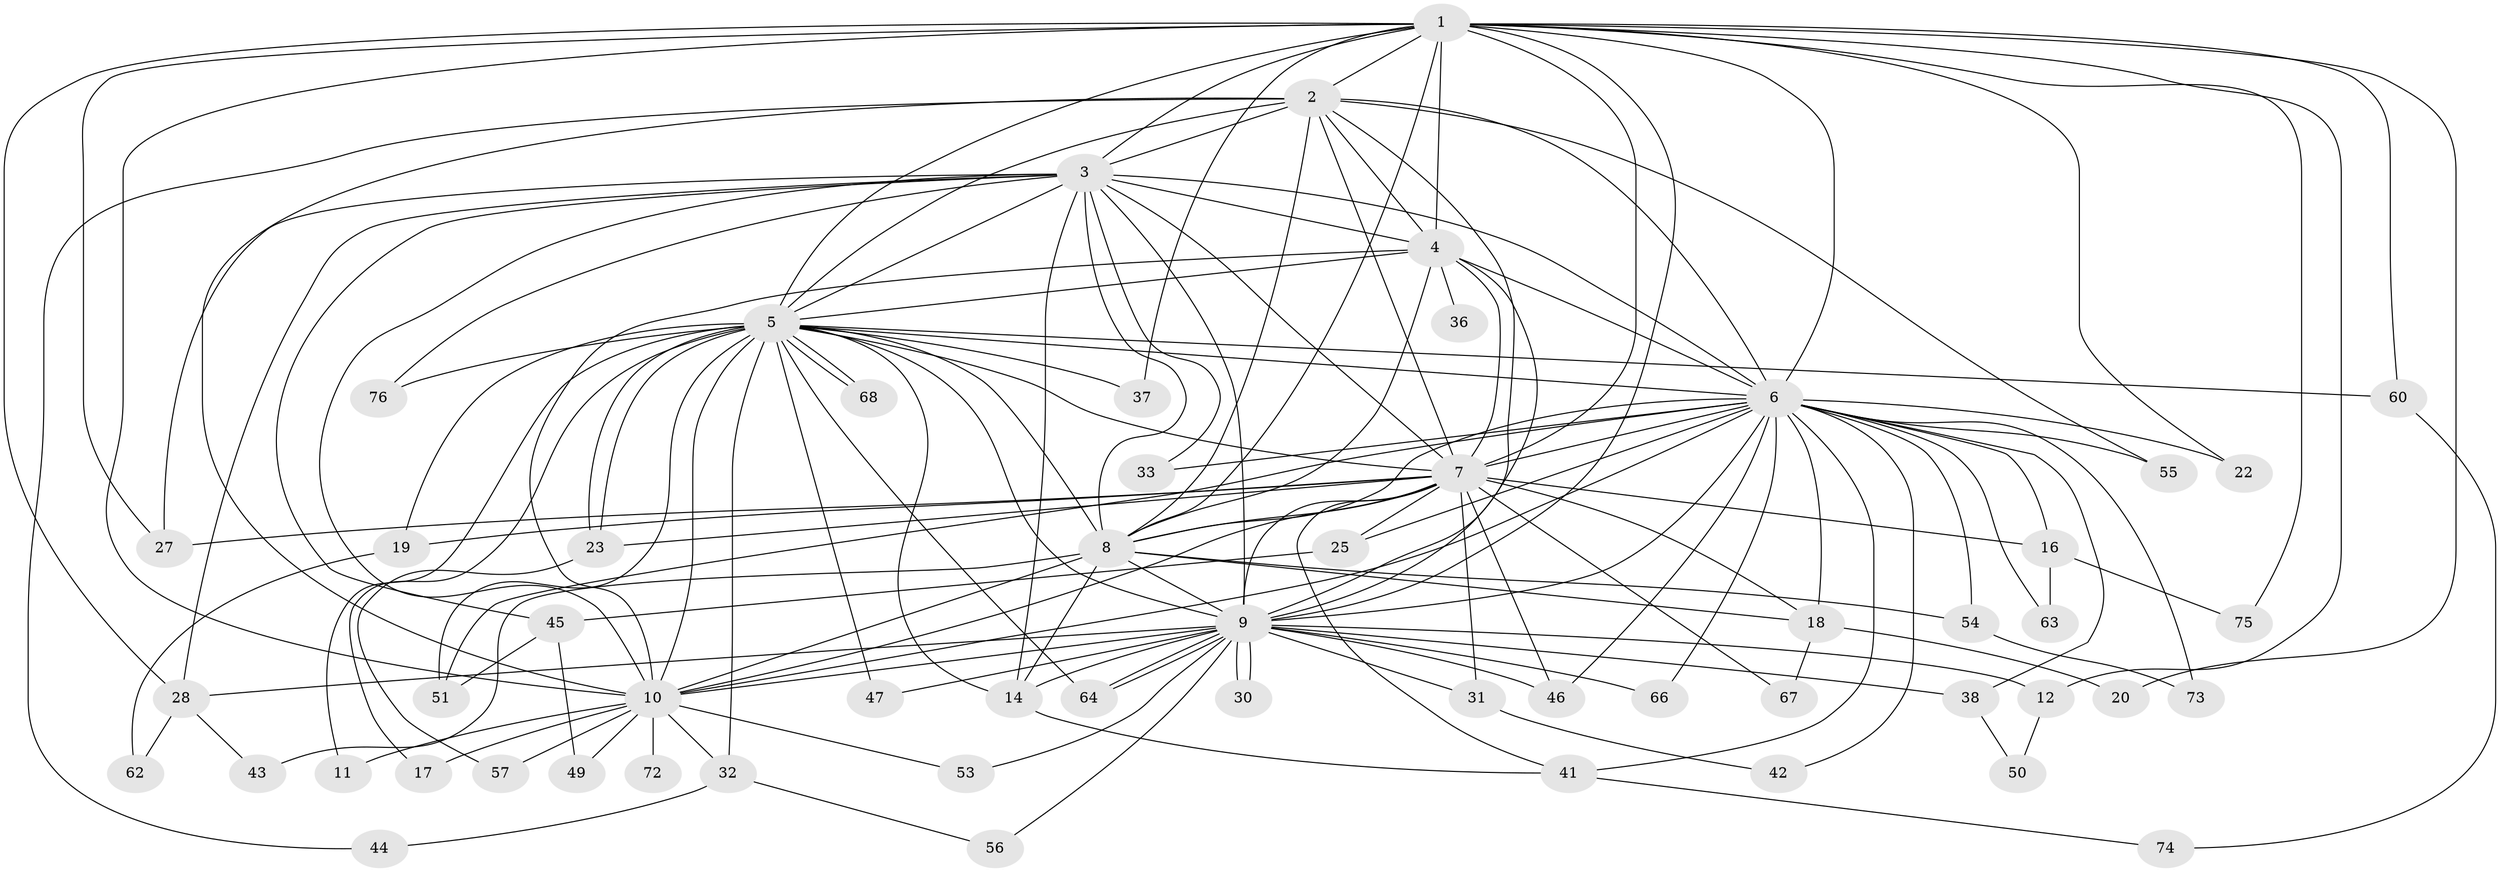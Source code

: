 // original degree distribution, {19: 0.02564102564102564, 12: 0.01282051282051282, 14: 0.02564102564102564, 11: 0.02564102564102564, 25: 0.01282051282051282, 21: 0.01282051282051282, 24: 0.01282051282051282, 18: 0.01282051282051282, 2: 0.5256410256410257, 3: 0.21794871794871795, 5: 0.0641025641025641, 4: 0.05128205128205128}
// Generated by graph-tools (version 1.1) at 2025/11/02/27/25 16:11:03]
// undirected, 57 vertices, 147 edges
graph export_dot {
graph [start="1"]
  node [color=gray90,style=filled];
  1 [super="+15"];
  2 [super="+40"];
  3 [super="+21"];
  4 [super="+29"];
  5 [super="+34"];
  6 [super="+13"];
  7 [super="+26"];
  8 [super="+77"];
  9 [super="+61"];
  10 [super="+24"];
  11;
  12;
  14 [super="+70"];
  16 [super="+59"];
  17;
  18 [super="+35"];
  19;
  20;
  22;
  23 [super="+39"];
  25;
  27 [super="+58"];
  28 [super="+78"];
  30;
  31;
  32 [super="+52"];
  33;
  36;
  37;
  38;
  41 [super="+48"];
  42;
  43;
  44;
  45;
  46 [super="+69"];
  47;
  49;
  50;
  51 [super="+71"];
  53;
  54;
  55;
  56;
  57;
  60;
  62;
  63;
  64 [super="+65"];
  66;
  67;
  68;
  72;
  73;
  74;
  75;
  76;
  1 -- 2;
  1 -- 3;
  1 -- 4;
  1 -- 5 [weight=2];
  1 -- 6;
  1 -- 7 [weight=2];
  1 -- 8;
  1 -- 9;
  1 -- 10;
  1 -- 12;
  1 -- 20;
  1 -- 22;
  1 -- 28;
  1 -- 37;
  1 -- 60;
  1 -- 75;
  1 -- 27;
  2 -- 3;
  2 -- 4;
  2 -- 5;
  2 -- 6;
  2 -- 7;
  2 -- 8;
  2 -- 9;
  2 -- 10 [weight=2];
  2 -- 44;
  2 -- 55;
  3 -- 4 [weight=2];
  3 -- 5;
  3 -- 6;
  3 -- 7;
  3 -- 8 [weight=2];
  3 -- 9;
  3 -- 10;
  3 -- 33;
  3 -- 76;
  3 -- 27;
  3 -- 45;
  3 -- 14;
  3 -- 28;
  4 -- 5;
  4 -- 6;
  4 -- 7;
  4 -- 8;
  4 -- 9;
  4 -- 10;
  4 -- 36 [weight=2];
  5 -- 6 [weight=2];
  5 -- 7;
  5 -- 8;
  5 -- 9;
  5 -- 10 [weight=2];
  5 -- 11;
  5 -- 14;
  5 -- 17;
  5 -- 19;
  5 -- 23;
  5 -- 23;
  5 -- 32;
  5 -- 37;
  5 -- 68;
  5 -- 68;
  5 -- 76;
  5 -- 60;
  5 -- 47;
  5 -- 64;
  5 -- 51;
  6 -- 7 [weight=2];
  6 -- 8;
  6 -- 9 [weight=2];
  6 -- 10;
  6 -- 16 [weight=2];
  6 -- 33;
  6 -- 38;
  6 -- 41;
  6 -- 51;
  6 -- 66;
  6 -- 73;
  6 -- 42;
  6 -- 18;
  6 -- 22;
  6 -- 55;
  6 -- 54;
  6 -- 25;
  6 -- 63;
  6 -- 46;
  7 -- 8;
  7 -- 9;
  7 -- 10;
  7 -- 18;
  7 -- 19;
  7 -- 25;
  7 -- 27;
  7 -- 31;
  7 -- 46;
  7 -- 67;
  7 -- 16;
  7 -- 23;
  7 -- 41;
  8 -- 9;
  8 -- 10;
  8 -- 14;
  8 -- 43;
  8 -- 54;
  8 -- 18;
  9 -- 10;
  9 -- 12;
  9 -- 28;
  9 -- 30;
  9 -- 30;
  9 -- 31;
  9 -- 38;
  9 -- 46;
  9 -- 47;
  9 -- 53;
  9 -- 56;
  9 -- 64;
  9 -- 64;
  9 -- 66;
  9 -- 14;
  10 -- 11;
  10 -- 17;
  10 -- 32 [weight=2];
  10 -- 49;
  10 -- 53;
  10 -- 57;
  10 -- 72 [weight=2];
  12 -- 50;
  14 -- 41;
  16 -- 75;
  16 -- 63;
  18 -- 20;
  18 -- 67;
  19 -- 62;
  23 -- 57;
  25 -- 45;
  28 -- 43;
  28 -- 62;
  31 -- 42;
  32 -- 44;
  32 -- 56;
  38 -- 50;
  41 -- 74;
  45 -- 49;
  45 -- 51;
  54 -- 73;
  60 -- 74;
}
